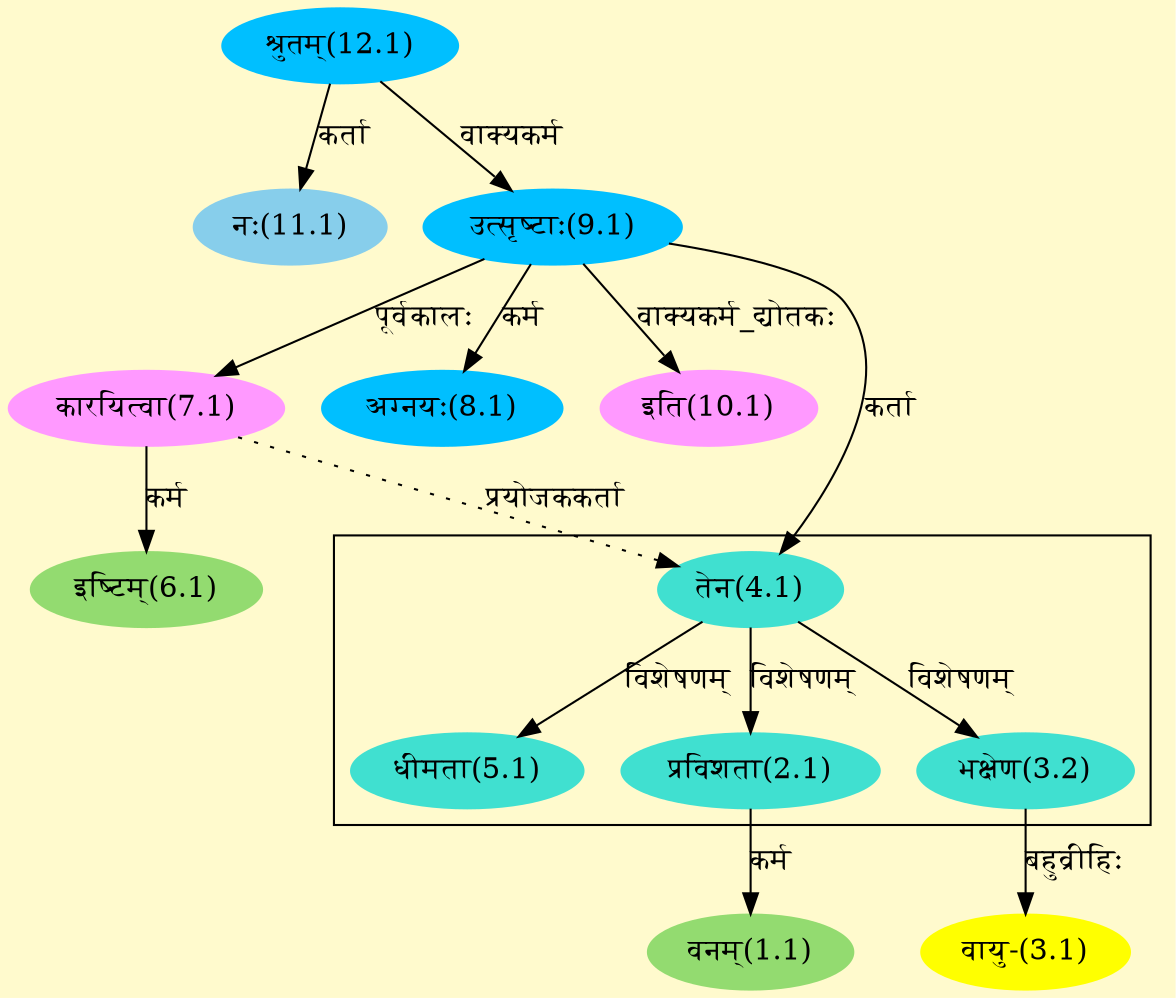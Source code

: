 digraph G{
rankdir=BT;
 compound=true;
 bgcolor="lemonchiffon1";

subgraph cluster_1{
Node2_1 [style=filled, color="#40E0D0" label = "प्रविशता(2.1)"]
Node4_1 [style=filled, color="#40E0D0" label = "तेन(4.1)"]
Node3_2 [style=filled, color="#40E0D0" label = "भक्षेण(3.2)"]
Node5_1 [style=filled, color="#40E0D0" label = "धीमता(5.1)"]

}
Node1_1 [style=filled, color="#93DB70" label = "वनम्(1.1)"]
Node2_1 [style=filled, color="#40E0D0" label = "प्रविशता(2.1)"]
Node3_1 [style=filled, color="#FFFF00" label = "वायु-(3.1)"]
Node3_2 [style=filled, color="#40E0D0" label = "भक्षेण(3.2)"]
Node4_1 [style=filled, color="#40E0D0" label = "तेन(4.1)"]
Node9_1 [style=filled, color="#00BFFF" label = "उत्सृष्टाः(9.1)"]
Node7_1 [style=filled, color="#FF99FF" label = "कारयित्वा(7.1)"]
Node6_1 [style=filled, color="#93DB70" label = "इष्टिम्(6.1)"]
Node8_1 [style=filled, color="#00BFFF" label = "अग्नयः(8.1)"]
Node12_1 [style=filled, color="#00BFFF" label = "श्रुतम्(12.1)"]
Node10_1 [style=filled, color="#FF99FF" label = "इति(10.1)"]
Node11_1 [style=filled, color="#87CEEB" label = "नः(11.1)"]
/* Start of Relations section */

Node1_1 -> Node2_1 [  label="कर्म"  dir="back" ]
Node2_1 -> Node4_1 [  label="विशेषणम्"  dir="back" ]
Node3_1 -> Node3_2 [  label="बहुव्रीहिः"  dir="back" ]
Node3_2 -> Node4_1 [  label="विशेषणम्"  dir="back" ]
Node4_1 -> Node9_1 [  label="कर्ता"  dir="back" ]
Node4_1 -> Node7_1 [ style=dotted label="प्रयोजककर्ता"  dir="back" ]
Node5_1 -> Node4_1 [  label="विशेषणम्"  dir="back" ]
Node6_1 -> Node7_1 [  label="कर्म"  dir="back" ]
Node7_1 -> Node9_1 [  label="पूर्वकालः"  dir="back" ]
Node8_1 -> Node9_1 [  label="कर्म"  dir="back" ]
Node9_1 -> Node12_1 [  label="वाक्यकर्म"  dir="back" ]
Node10_1 -> Node9_1 [  label="वाक्यकर्म_द्योतकः"  dir="back" ]
Node11_1 -> Node12_1 [  label="कर्ता"  dir="back" ]
}
